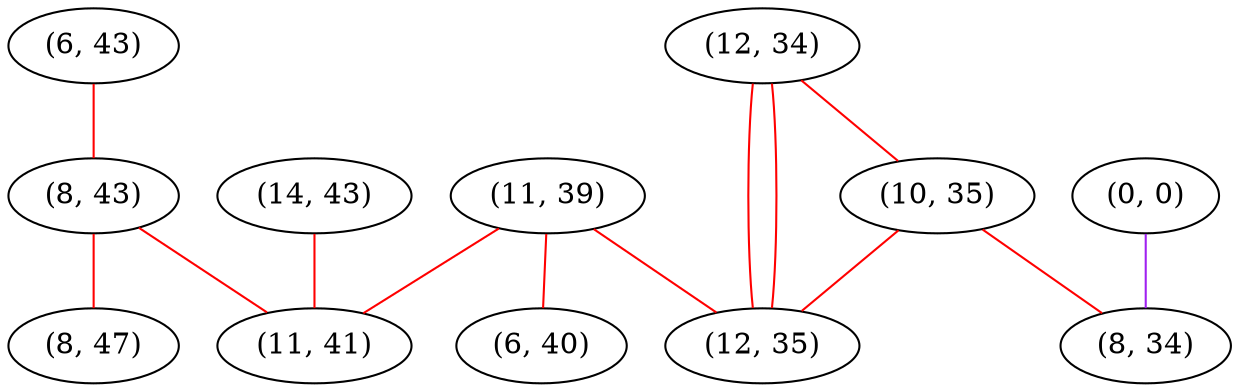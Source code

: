 graph "" {
"(14, 43)";
"(11, 39)";
"(0, 0)";
"(6, 40)";
"(12, 34)";
"(6, 43)";
"(8, 43)";
"(11, 41)";
"(8, 47)";
"(10, 35)";
"(12, 35)";
"(8, 34)";
"(14, 43)" -- "(11, 41)"  [color=red, key=0, weight=1];
"(11, 39)" -- "(11, 41)"  [color=red, key=0, weight=1];
"(11, 39)" -- "(6, 40)"  [color=red, key=0, weight=1];
"(11, 39)" -- "(12, 35)"  [color=red, key=0, weight=1];
"(0, 0)" -- "(8, 34)"  [color=purple, key=0, weight=4];
"(12, 34)" -- "(10, 35)"  [color=red, key=0, weight=1];
"(12, 34)" -- "(12, 35)"  [color=red, key=0, weight=1];
"(12, 34)" -- "(12, 35)"  [color=red, key=1, weight=1];
"(6, 43)" -- "(8, 43)"  [color=red, key=0, weight=1];
"(8, 43)" -- "(11, 41)"  [color=red, key=0, weight=1];
"(8, 43)" -- "(8, 47)"  [color=red, key=0, weight=1];
"(10, 35)" -- "(8, 34)"  [color=red, key=0, weight=1];
"(10, 35)" -- "(12, 35)"  [color=red, key=0, weight=1];
}
